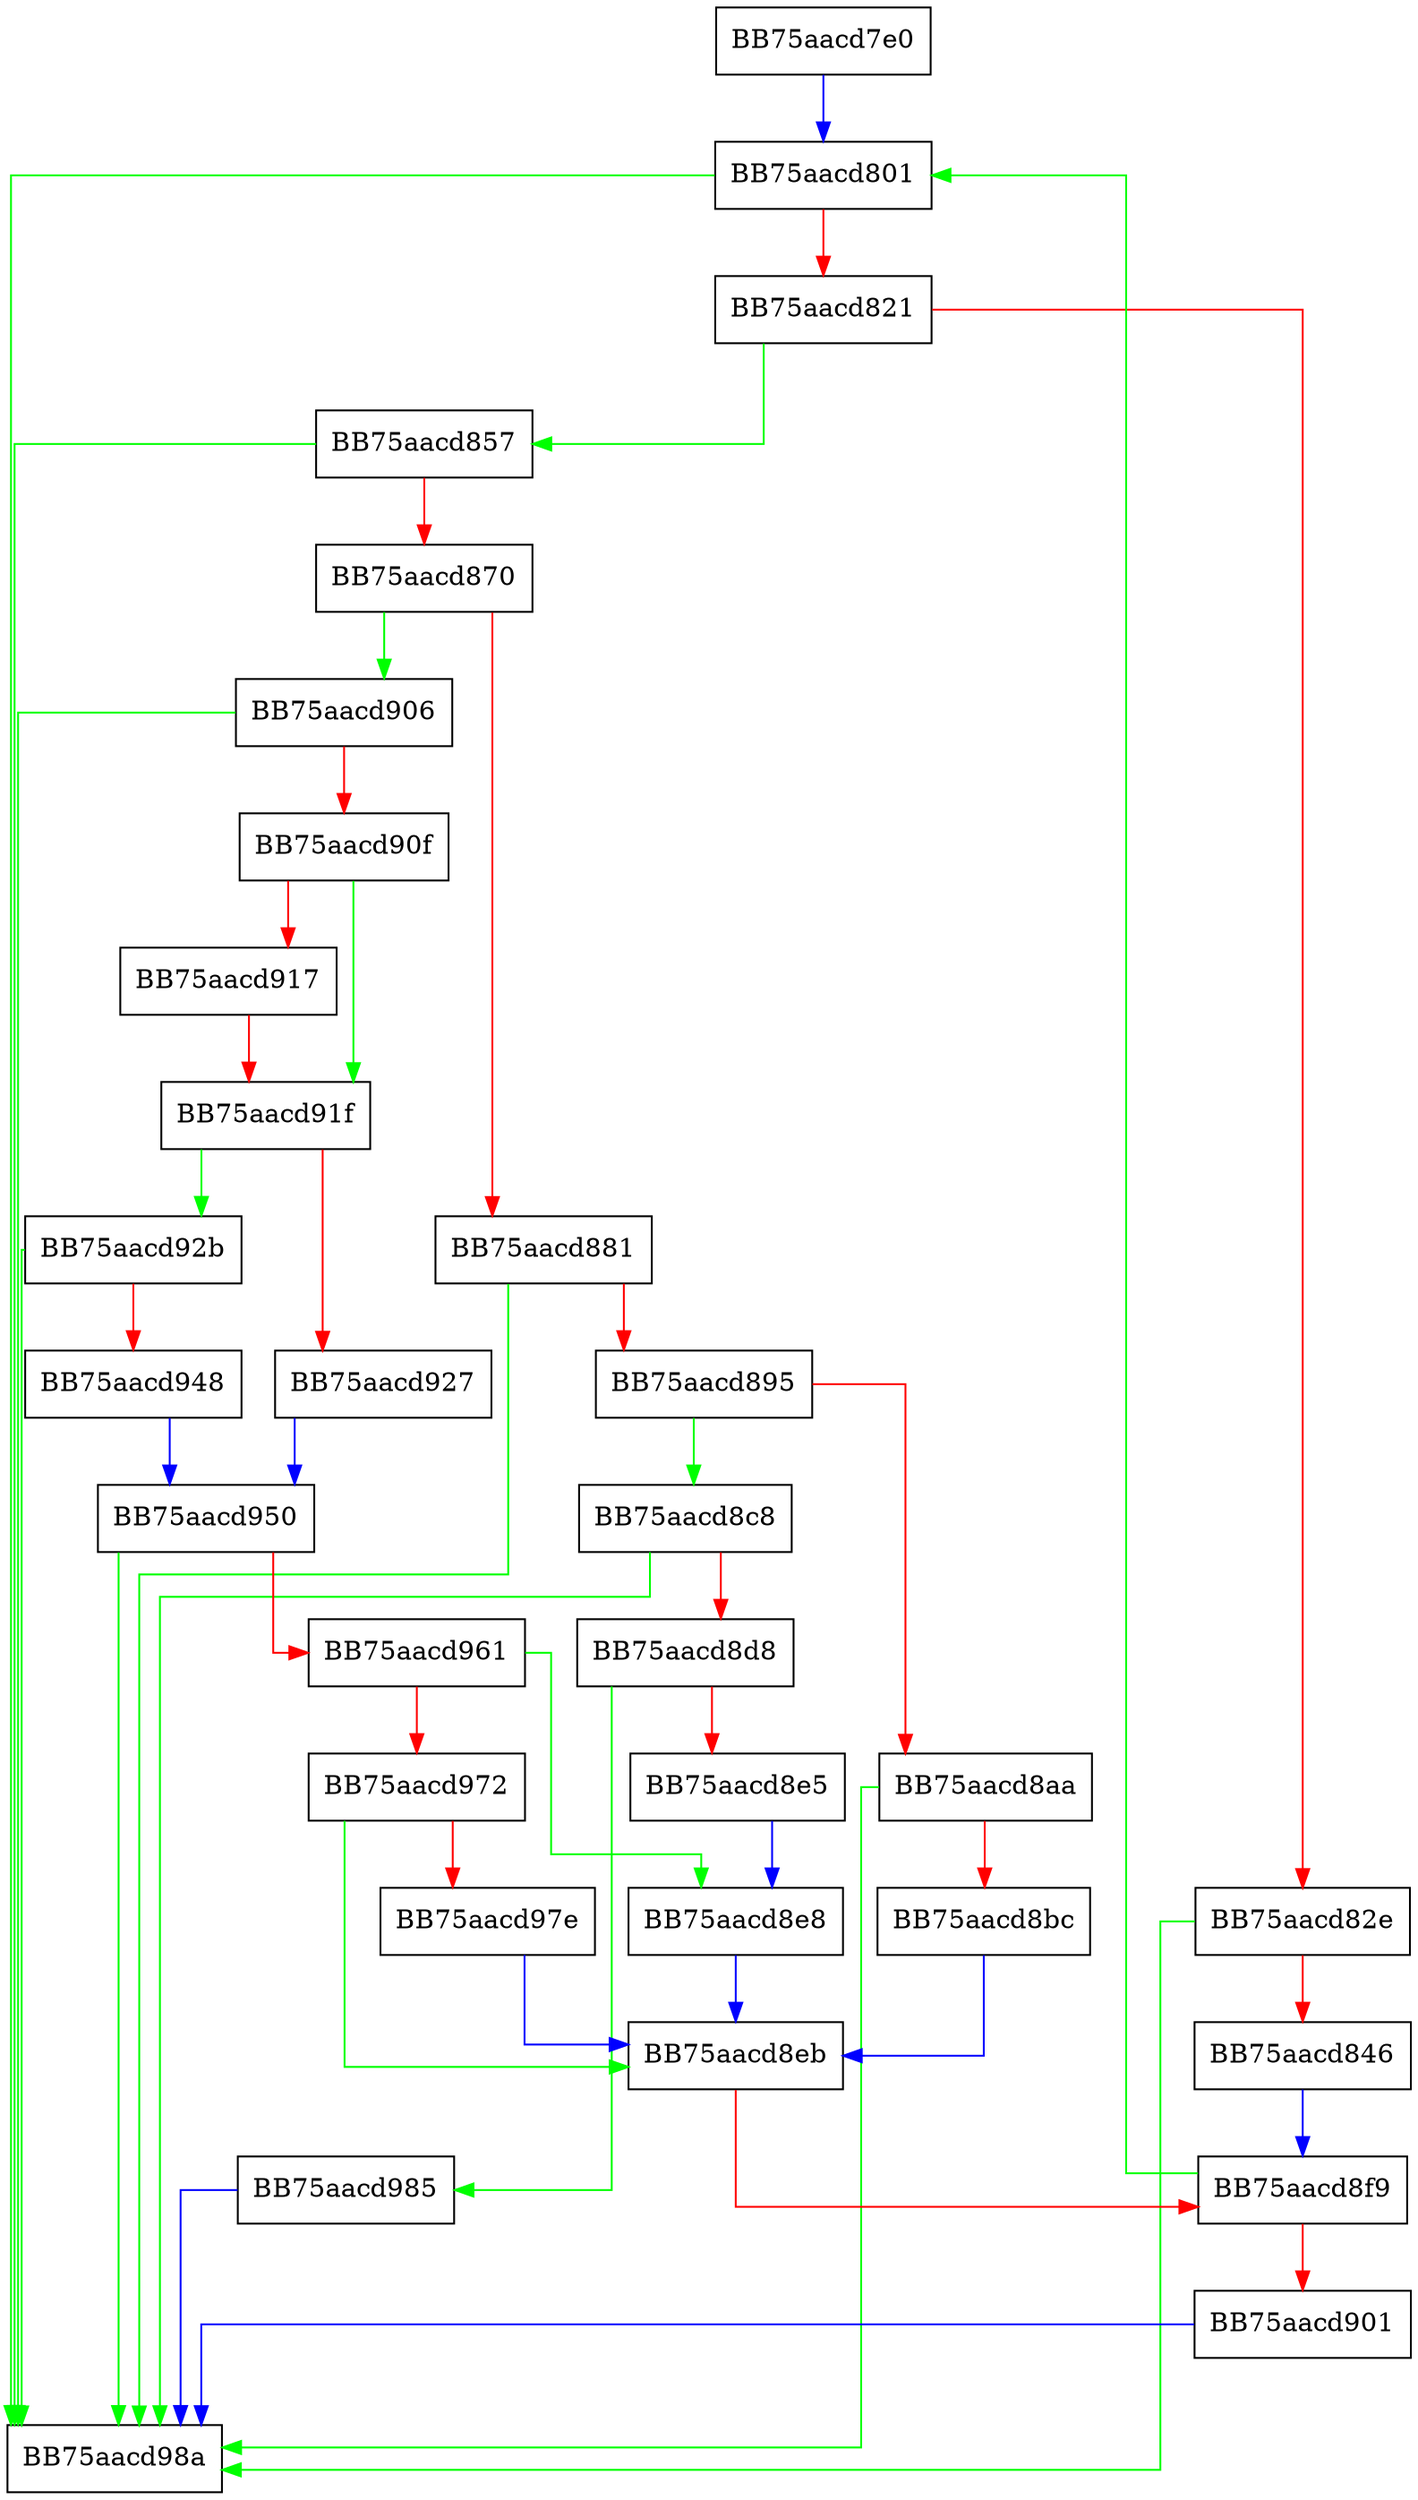 digraph OnTheFly {
  node [shape="box"];
  graph [splines=ortho];
  BB75aacd7e0 -> BB75aacd801 [color="blue"];
  BB75aacd801 -> BB75aacd98a [color="green"];
  BB75aacd801 -> BB75aacd821 [color="red"];
  BB75aacd821 -> BB75aacd857 [color="green"];
  BB75aacd821 -> BB75aacd82e [color="red"];
  BB75aacd82e -> BB75aacd98a [color="green"];
  BB75aacd82e -> BB75aacd846 [color="red"];
  BB75aacd846 -> BB75aacd8f9 [color="blue"];
  BB75aacd857 -> BB75aacd98a [color="green"];
  BB75aacd857 -> BB75aacd870 [color="red"];
  BB75aacd870 -> BB75aacd906 [color="green"];
  BB75aacd870 -> BB75aacd881 [color="red"];
  BB75aacd881 -> BB75aacd98a [color="green"];
  BB75aacd881 -> BB75aacd895 [color="red"];
  BB75aacd895 -> BB75aacd8c8 [color="green"];
  BB75aacd895 -> BB75aacd8aa [color="red"];
  BB75aacd8aa -> BB75aacd98a [color="green"];
  BB75aacd8aa -> BB75aacd8bc [color="red"];
  BB75aacd8bc -> BB75aacd8eb [color="blue"];
  BB75aacd8c8 -> BB75aacd98a [color="green"];
  BB75aacd8c8 -> BB75aacd8d8 [color="red"];
  BB75aacd8d8 -> BB75aacd985 [color="green"];
  BB75aacd8d8 -> BB75aacd8e5 [color="red"];
  BB75aacd8e5 -> BB75aacd8e8 [color="blue"];
  BB75aacd8e8 -> BB75aacd8eb [color="blue"];
  BB75aacd8eb -> BB75aacd8f9 [color="red"];
  BB75aacd8f9 -> BB75aacd801 [color="green"];
  BB75aacd8f9 -> BB75aacd901 [color="red"];
  BB75aacd901 -> BB75aacd98a [color="blue"];
  BB75aacd906 -> BB75aacd98a [color="green"];
  BB75aacd906 -> BB75aacd90f [color="red"];
  BB75aacd90f -> BB75aacd91f [color="green"];
  BB75aacd90f -> BB75aacd917 [color="red"];
  BB75aacd917 -> BB75aacd91f [color="red"];
  BB75aacd91f -> BB75aacd92b [color="green"];
  BB75aacd91f -> BB75aacd927 [color="red"];
  BB75aacd927 -> BB75aacd950 [color="blue"];
  BB75aacd92b -> BB75aacd98a [color="green"];
  BB75aacd92b -> BB75aacd948 [color="red"];
  BB75aacd948 -> BB75aacd950 [color="blue"];
  BB75aacd950 -> BB75aacd98a [color="green"];
  BB75aacd950 -> BB75aacd961 [color="red"];
  BB75aacd961 -> BB75aacd8e8 [color="green"];
  BB75aacd961 -> BB75aacd972 [color="red"];
  BB75aacd972 -> BB75aacd8eb [color="green"];
  BB75aacd972 -> BB75aacd97e [color="red"];
  BB75aacd97e -> BB75aacd8eb [color="blue"];
  BB75aacd985 -> BB75aacd98a [color="blue"];
}